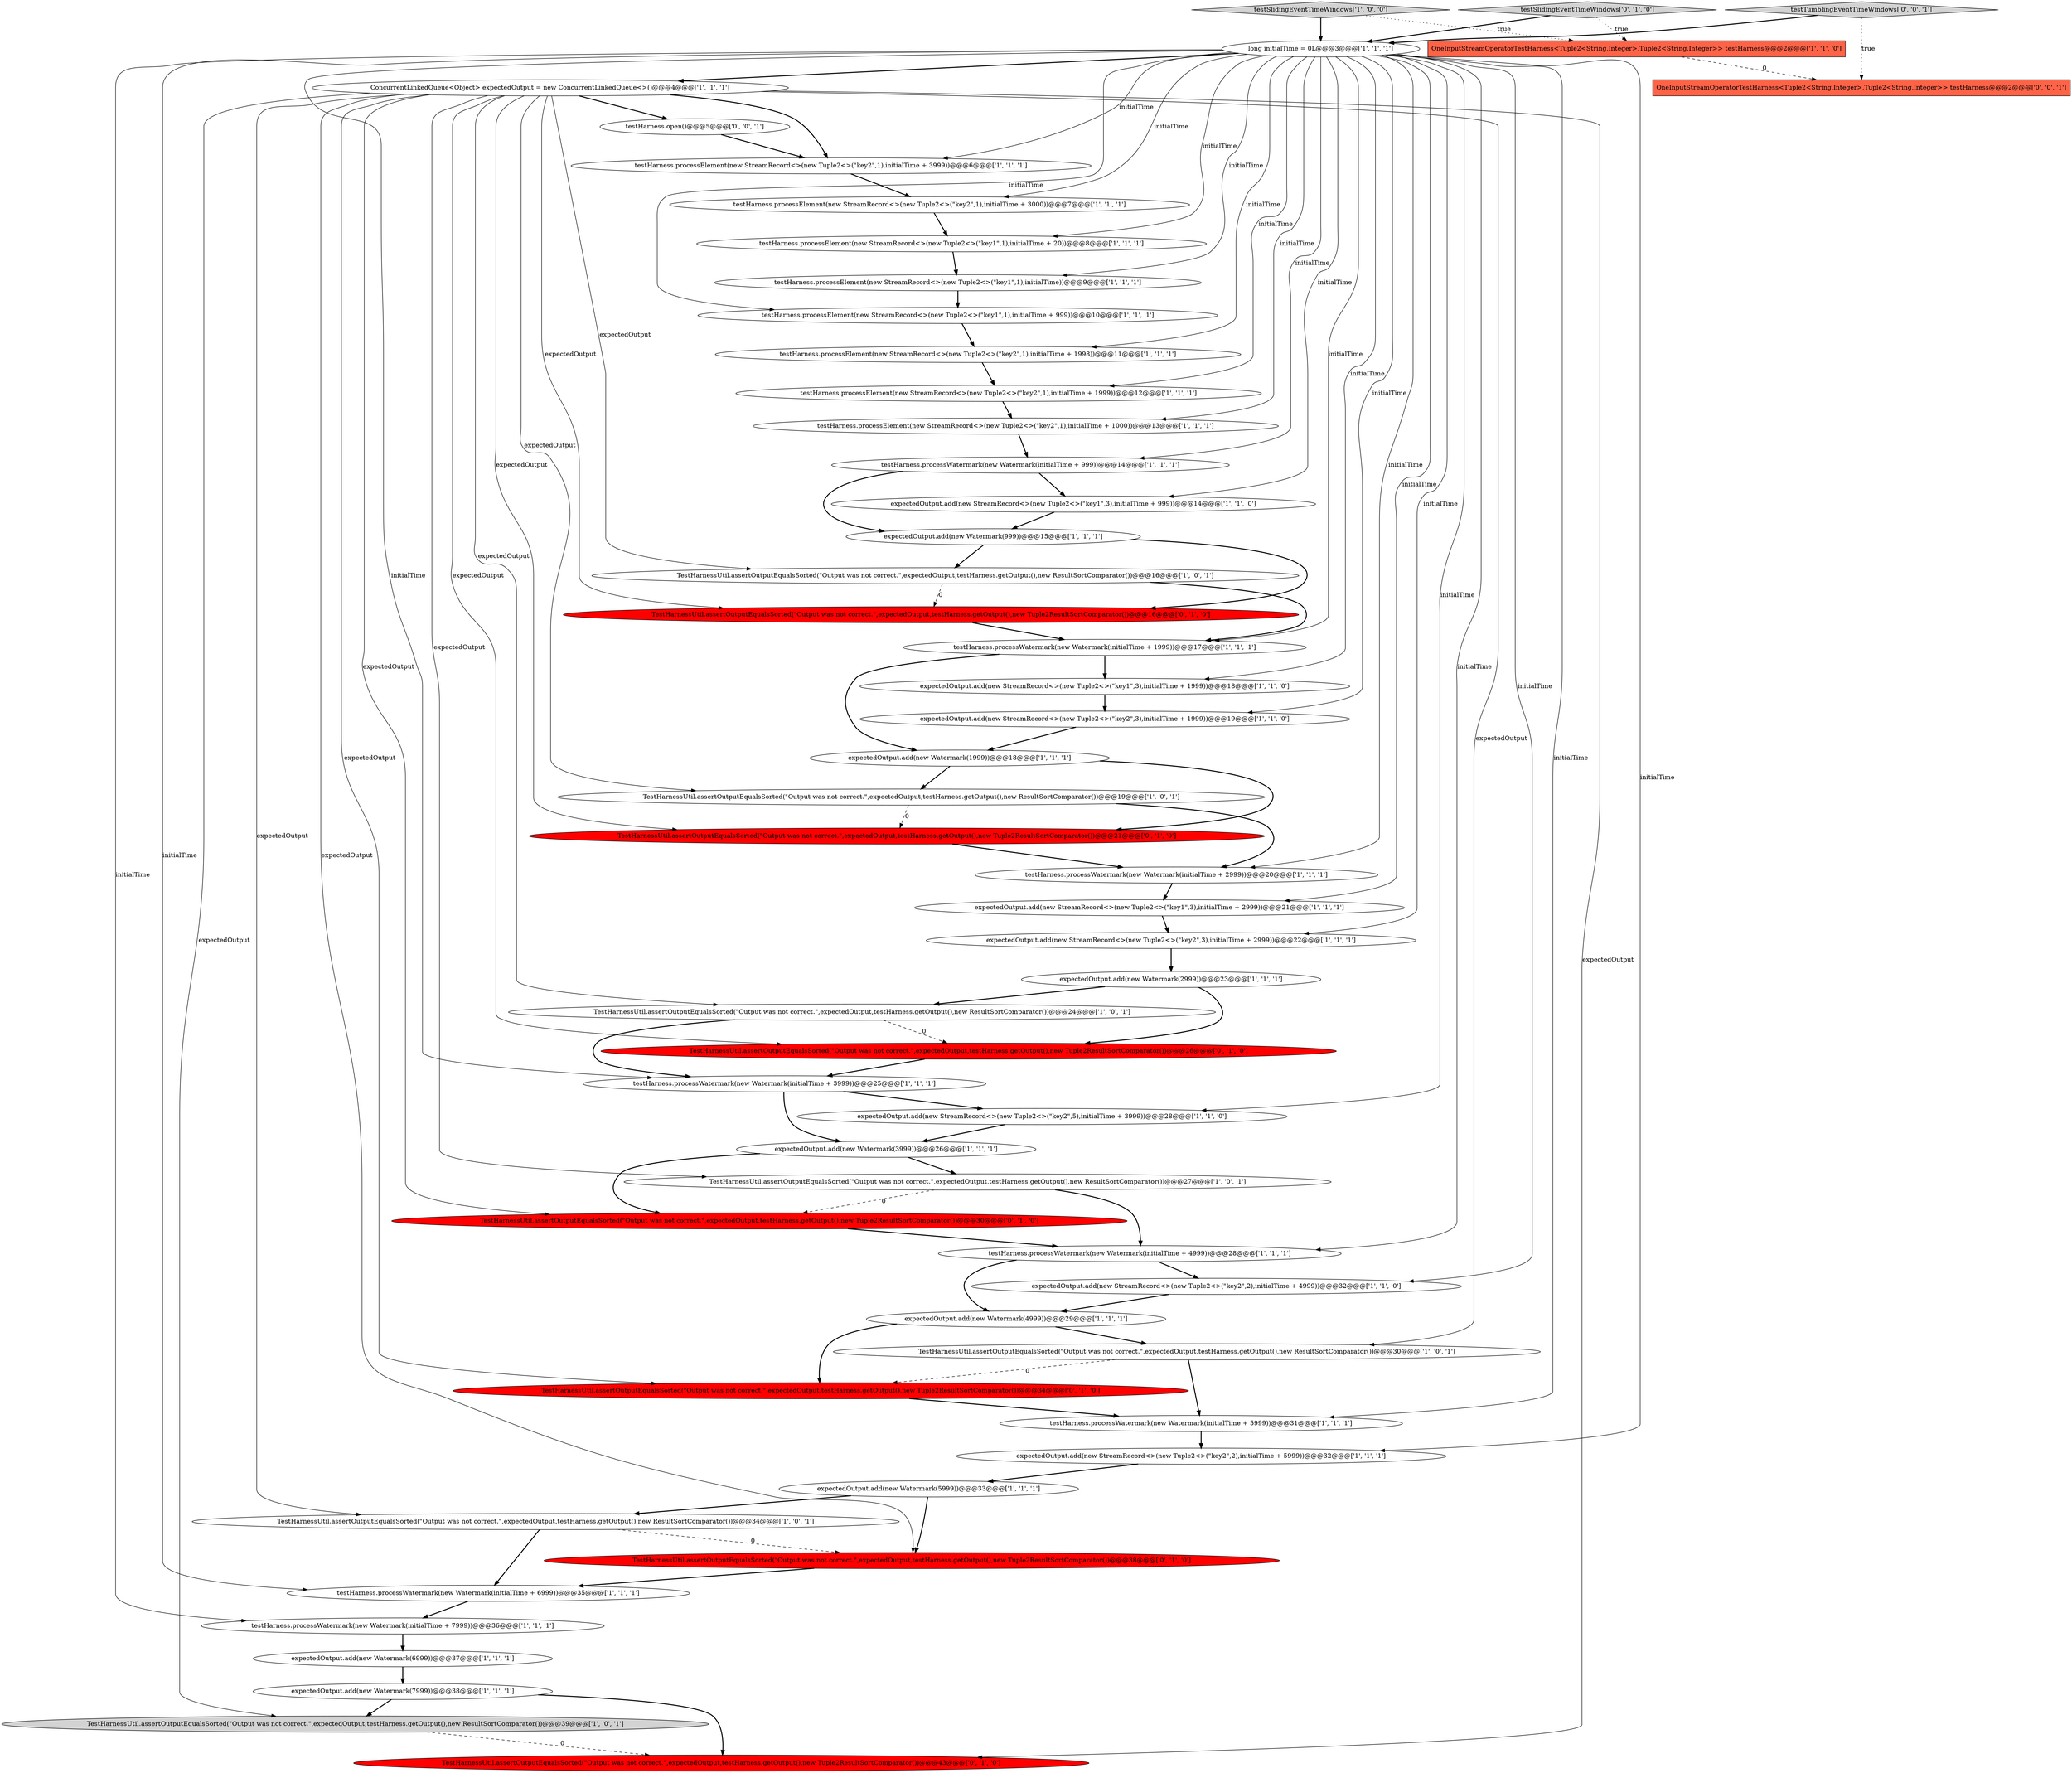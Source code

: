 digraph {
3 [style = filled, label = "expectedOutput.add(new StreamRecord<>(new Tuple2<>(\"key2\",2),initialTime + 4999))@@@32@@@['1', '1', '0']", fillcolor = white, shape = ellipse image = "AAA0AAABBB1BBB"];
32 [style = filled, label = "long initialTime = 0L@@@3@@@['1', '1', '1']", fillcolor = white, shape = ellipse image = "AAA0AAABBB1BBB"];
42 [style = filled, label = "TestHarnessUtil.assertOutputEqualsSorted(\"Output was not correct.\",expectedOutput,testHarness.getOutput(),new ResultSortComparator())@@@34@@@['1', '0', '1']", fillcolor = white, shape = ellipse image = "AAA0AAABBB1BBB"];
45 [style = filled, label = "TestHarnessUtil.assertOutputEqualsSorted(\"Output was not correct.\",expectedOutput,testHarness.getOutput(),new Tuple2ResultSortComparator())@@@21@@@['0', '1', '0']", fillcolor = red, shape = ellipse image = "AAA1AAABBB2BBB"];
20 [style = filled, label = "TestHarnessUtil.assertOutputEqualsSorted(\"Output was not correct.\",expectedOutput,testHarness.getOutput(),new ResultSortComparator())@@@27@@@['1', '0', '1']", fillcolor = white, shape = ellipse image = "AAA0AAABBB1BBB"];
52 [style = filled, label = "testHarness.open()@@@5@@@['0', '0', '1']", fillcolor = white, shape = ellipse image = "AAA0AAABBB3BBB"];
28 [style = filled, label = "expectedOutput.add(new Watermark(6999))@@@37@@@['1', '1', '1']", fillcolor = white, shape = ellipse image = "AAA0AAABBB1BBB"];
51 [style = filled, label = "testTumblingEventTimeWindows['0', '0', '1']", fillcolor = lightgray, shape = diamond image = "AAA0AAABBB3BBB"];
49 [style = filled, label = "TestHarnessUtil.assertOutputEqualsSorted(\"Output was not correct.\",expectedOutput,testHarness.getOutput(),new Tuple2ResultSortComparator())@@@34@@@['0', '1', '0']", fillcolor = red, shape = ellipse image = "AAA1AAABBB2BBB"];
22 [style = filled, label = "testHarness.processElement(new StreamRecord<>(new Tuple2<>(\"key2\",1),initialTime + 3999))@@@6@@@['1', '1', '1']", fillcolor = white, shape = ellipse image = "AAA0AAABBB1BBB"];
2 [style = filled, label = "expectedOutput.add(new StreamRecord<>(new Tuple2<>(\"key2\",3),initialTime + 2999))@@@22@@@['1', '1', '1']", fillcolor = white, shape = ellipse image = "AAA0AAABBB1BBB"];
19 [style = filled, label = "testHarness.processWatermark(new Watermark(initialTime + 2999))@@@20@@@['1', '1', '1']", fillcolor = white, shape = ellipse image = "AAA0AAABBB1BBB"];
43 [style = filled, label = "TestHarnessUtil.assertOutputEqualsSorted(\"Output was not correct.\",expectedOutput,testHarness.getOutput(),new Tuple2ResultSortComparator())@@@16@@@['0', '1', '0']", fillcolor = red, shape = ellipse image = "AAA1AAABBB2BBB"];
33 [style = filled, label = "expectedOutput.add(new Watermark(999))@@@15@@@['1', '1', '1']", fillcolor = white, shape = ellipse image = "AAA0AAABBB1BBB"];
23 [style = filled, label = "testHarness.processWatermark(new Watermark(initialTime + 3999))@@@25@@@['1', '1', '1']", fillcolor = white, shape = ellipse image = "AAA0AAABBB1BBB"];
16 [style = filled, label = "testHarness.processElement(new StreamRecord<>(new Tuple2<>(\"key1\",1),initialTime + 999))@@@10@@@['1', '1', '1']", fillcolor = white, shape = ellipse image = "AAA0AAABBB1BBB"];
34 [style = filled, label = "testHarness.processElement(new StreamRecord<>(new Tuple2<>(\"key1\",1),initialTime))@@@9@@@['1', '1', '1']", fillcolor = white, shape = ellipse image = "AAA0AAABBB1BBB"];
14 [style = filled, label = "testHarness.processElement(new StreamRecord<>(new Tuple2<>(\"key1\",1),initialTime + 20))@@@8@@@['1', '1', '1']", fillcolor = white, shape = ellipse image = "AAA0AAABBB1BBB"];
6 [style = filled, label = "ConcurrentLinkedQueue<Object> expectedOutput = new ConcurrentLinkedQueue<>()@@@4@@@['1', '1', '1']", fillcolor = white, shape = ellipse image = "AAA0AAABBB1BBB"];
29 [style = filled, label = "expectedOutput.add(new StreamRecord<>(new Tuple2<>(\"key2\",3),initialTime + 1999))@@@19@@@['1', '1', '0']", fillcolor = white, shape = ellipse image = "AAA0AAABBB1BBB"];
15 [style = filled, label = "expectedOutput.add(new StreamRecord<>(new Tuple2<>(\"key1\",3),initialTime + 1999))@@@18@@@['1', '1', '0']", fillcolor = white, shape = ellipse image = "AAA0AAABBB1BBB"];
21 [style = filled, label = "expectedOutput.add(new Watermark(3999))@@@26@@@['1', '1', '1']", fillcolor = white, shape = ellipse image = "AAA0AAABBB1BBB"];
25 [style = filled, label = "expectedOutput.add(new Watermark(5999))@@@33@@@['1', '1', '1']", fillcolor = white, shape = ellipse image = "AAA0AAABBB1BBB"];
9 [style = filled, label = "TestHarnessUtil.assertOutputEqualsSorted(\"Output was not correct.\",expectedOutput,testHarness.getOutput(),new ResultSortComparator())@@@30@@@['1', '0', '1']", fillcolor = white, shape = ellipse image = "AAA0AAABBB1BBB"];
10 [style = filled, label = "testHarness.processWatermark(new Watermark(initialTime + 1999))@@@17@@@['1', '1', '1']", fillcolor = white, shape = ellipse image = "AAA0AAABBB1BBB"];
17 [style = filled, label = "expectedOutput.add(new StreamRecord<>(new Tuple2<>(\"key2\",2),initialTime + 5999))@@@32@@@['1', '1', '1']", fillcolor = white, shape = ellipse image = "AAA0AAABBB1BBB"];
41 [style = filled, label = "TestHarnessUtil.assertOutputEqualsSorted(\"Output was not correct.\",expectedOutput,testHarness.getOutput(),new ResultSortComparator())@@@16@@@['1', '0', '1']", fillcolor = white, shape = ellipse image = "AAA0AAABBB1BBB"];
48 [style = filled, label = "testSlidingEventTimeWindows['0', '1', '0']", fillcolor = lightgray, shape = diamond image = "AAA0AAABBB2BBB"];
1 [style = filled, label = "expectedOutput.add(new Watermark(4999))@@@29@@@['1', '1', '1']", fillcolor = white, shape = ellipse image = "AAA0AAABBB1BBB"];
11 [style = filled, label = "TestHarnessUtil.assertOutputEqualsSorted(\"Output was not correct.\",expectedOutput,testHarness.getOutput(),new ResultSortComparator())@@@24@@@['1', '0', '1']", fillcolor = white, shape = ellipse image = "AAA0AAABBB1BBB"];
0 [style = filled, label = "TestHarnessUtil.assertOutputEqualsSorted(\"Output was not correct.\",expectedOutput,testHarness.getOutput(),new ResultSortComparator())@@@19@@@['1', '0', '1']", fillcolor = white, shape = ellipse image = "AAA0AAABBB1BBB"];
36 [style = filled, label = "testHarness.processElement(new StreamRecord<>(new Tuple2<>(\"key2\",1),initialTime + 1999))@@@12@@@['1', '1', '1']", fillcolor = white, shape = ellipse image = "AAA0AAABBB1BBB"];
37 [style = filled, label = "testHarness.processWatermark(new Watermark(initialTime + 5999))@@@31@@@['1', '1', '1']", fillcolor = white, shape = ellipse image = "AAA0AAABBB1BBB"];
30 [style = filled, label = "expectedOutput.add(new Watermark(7999))@@@38@@@['1', '1', '1']", fillcolor = white, shape = ellipse image = "AAA0AAABBB1BBB"];
44 [style = filled, label = "TestHarnessUtil.assertOutputEqualsSorted(\"Output was not correct.\",expectedOutput,testHarness.getOutput(),new Tuple2ResultSortComparator())@@@38@@@['0', '1', '0']", fillcolor = red, shape = ellipse image = "AAA1AAABBB2BBB"];
31 [style = filled, label = "expectedOutput.add(new StreamRecord<>(new Tuple2<>(\"key2\",5),initialTime + 3999))@@@28@@@['1', '1', '0']", fillcolor = white, shape = ellipse image = "AAA0AAABBB1BBB"];
50 [style = filled, label = "TestHarnessUtil.assertOutputEqualsSorted(\"Output was not correct.\",expectedOutput,testHarness.getOutput(),new Tuple2ResultSortComparator())@@@26@@@['0', '1', '0']", fillcolor = red, shape = ellipse image = "AAA1AAABBB2BBB"];
24 [style = filled, label = "testHarness.processWatermark(new Watermark(initialTime + 6999))@@@35@@@['1', '1', '1']", fillcolor = white, shape = ellipse image = "AAA0AAABBB1BBB"];
5 [style = filled, label = "testSlidingEventTimeWindows['1', '0', '0']", fillcolor = lightgray, shape = diamond image = "AAA0AAABBB1BBB"];
7 [style = filled, label = "expectedOutput.add(new StreamRecord<>(new Tuple2<>(\"key1\",3),initialTime + 2999))@@@21@@@['1', '1', '1']", fillcolor = white, shape = ellipse image = "AAA0AAABBB1BBB"];
35 [style = filled, label = "TestHarnessUtil.assertOutputEqualsSorted(\"Output was not correct.\",expectedOutput,testHarness.getOutput(),new ResultSortComparator())@@@39@@@['1', '0', '1']", fillcolor = lightgray, shape = ellipse image = "AAA0AAABBB1BBB"];
18 [style = filled, label = "testHarness.processElement(new StreamRecord<>(new Tuple2<>(\"key2\",1),initialTime + 3000))@@@7@@@['1', '1', '1']", fillcolor = white, shape = ellipse image = "AAA0AAABBB1BBB"];
40 [style = filled, label = "expectedOutput.add(new StreamRecord<>(new Tuple2<>(\"key1\",3),initialTime + 999))@@@14@@@['1', '1', '0']", fillcolor = white, shape = ellipse image = "AAA0AAABBB1BBB"];
38 [style = filled, label = "OneInputStreamOperatorTestHarness<Tuple2<String,Integer>,Tuple2<String,Integer>> testHarness@@@2@@@['1', '1', '0']", fillcolor = tomato, shape = box image = "AAA0AAABBB1BBB"];
46 [style = filled, label = "TestHarnessUtil.assertOutputEqualsSorted(\"Output was not correct.\",expectedOutput,testHarness.getOutput(),new Tuple2ResultSortComparator())@@@30@@@['0', '1', '0']", fillcolor = red, shape = ellipse image = "AAA1AAABBB2BBB"];
26 [style = filled, label = "testHarness.processElement(new StreamRecord<>(new Tuple2<>(\"key2\",1),initialTime + 1998))@@@11@@@['1', '1', '1']", fillcolor = white, shape = ellipse image = "AAA0AAABBB1BBB"];
53 [style = filled, label = "OneInputStreamOperatorTestHarness<Tuple2<String,Integer>,Tuple2<String,Integer>> testHarness@@@2@@@['0', '0', '1']", fillcolor = tomato, shape = box image = "AAA0AAABBB3BBB"];
4 [style = filled, label = "expectedOutput.add(new Watermark(1999))@@@18@@@['1', '1', '1']", fillcolor = white, shape = ellipse image = "AAA0AAABBB1BBB"];
39 [style = filled, label = "testHarness.processWatermark(new Watermark(initialTime + 4999))@@@28@@@['1', '1', '1']", fillcolor = white, shape = ellipse image = "AAA0AAABBB1BBB"];
8 [style = filled, label = "testHarness.processWatermark(new Watermark(initialTime + 999))@@@14@@@['1', '1', '1']", fillcolor = white, shape = ellipse image = "AAA0AAABBB1BBB"];
12 [style = filled, label = "testHarness.processWatermark(new Watermark(initialTime + 7999))@@@36@@@['1', '1', '1']", fillcolor = white, shape = ellipse image = "AAA0AAABBB1BBB"];
13 [style = filled, label = "testHarness.processElement(new StreamRecord<>(new Tuple2<>(\"key2\",1),initialTime + 1000))@@@13@@@['1', '1', '1']", fillcolor = white, shape = ellipse image = "AAA0AAABBB1BBB"];
27 [style = filled, label = "expectedOutput.add(new Watermark(2999))@@@23@@@['1', '1', '1']", fillcolor = white, shape = ellipse image = "AAA0AAABBB1BBB"];
47 [style = filled, label = "TestHarnessUtil.assertOutputEqualsSorted(\"Output was not correct.\",expectedOutput,testHarness.getOutput(),new Tuple2ResultSortComparator())@@@43@@@['0', '1', '0']", fillcolor = red, shape = ellipse image = "AAA1AAABBB2BBB"];
32->34 [style = solid, label="initialTime"];
17->25 [style = bold, label=""];
6->20 [style = solid, label="expectedOutput"];
6->22 [style = bold, label=""];
6->46 [style = solid, label="expectedOutput"];
31->21 [style = bold, label=""];
6->47 [style = solid, label="expectedOutput"];
32->19 [style = solid, label="initialTime"];
8->40 [style = bold, label=""];
32->6 [style = bold, label=""];
25->44 [style = bold, label=""];
9->37 [style = bold, label=""];
51->32 [style = bold, label=""];
32->17 [style = solid, label="initialTime"];
20->46 [style = dashed, label="0"];
21->46 [style = bold, label=""];
5->38 [style = dotted, label="true"];
32->15 [style = solid, label="initialTime"];
51->53 [style = dotted, label="true"];
41->43 [style = dashed, label="0"];
32->31 [style = solid, label="initialTime"];
32->23 [style = solid, label="initialTime"];
12->28 [style = bold, label=""];
50->23 [style = bold, label=""];
28->30 [style = bold, label=""];
0->19 [style = bold, label=""];
32->14 [style = solid, label="initialTime"];
32->16 [style = solid, label="initialTime"];
16->26 [style = bold, label=""];
33->41 [style = bold, label=""];
1->49 [style = bold, label=""];
32->13 [style = solid, label="initialTime"];
6->50 [style = solid, label="expectedOutput"];
46->39 [style = bold, label=""];
4->0 [style = bold, label=""];
6->49 [style = solid, label="expectedOutput"];
4->45 [style = bold, label=""];
6->0 [style = solid, label="expectedOutput"];
22->18 [style = bold, label=""];
32->39 [style = solid, label="initialTime"];
27->11 [style = bold, label=""];
32->3 [style = solid, label="initialTime"];
7->2 [style = bold, label=""];
20->39 [style = bold, label=""];
48->32 [style = bold, label=""];
2->27 [style = bold, label=""];
43->10 [style = bold, label=""];
30->47 [style = bold, label=""];
15->29 [style = bold, label=""];
32->2 [style = solid, label="initialTime"];
32->36 [style = solid, label="initialTime"];
23->31 [style = bold, label=""];
8->33 [style = bold, label=""];
24->12 [style = bold, label=""];
49->37 [style = bold, label=""];
32->37 [style = solid, label="initialTime"];
3->1 [style = bold, label=""];
32->29 [style = solid, label="initialTime"];
32->24 [style = solid, label="initialTime"];
32->7 [style = solid, label="initialTime"];
6->43 [style = solid, label="expectedOutput"];
6->42 [style = solid, label="expectedOutput"];
41->10 [style = bold, label=""];
42->24 [style = bold, label=""];
52->22 [style = bold, label=""];
32->12 [style = solid, label="initialTime"];
6->11 [style = solid, label="expectedOutput"];
1->9 [style = bold, label=""];
5->32 [style = bold, label=""];
40->33 [style = bold, label=""];
36->13 [style = bold, label=""];
32->10 [style = solid, label="initialTime"];
30->35 [style = bold, label=""];
34->16 [style = bold, label=""];
33->43 [style = bold, label=""];
6->45 [style = solid, label="expectedOutput"];
38->53 [style = dashed, label="0"];
25->42 [style = bold, label=""];
39->1 [style = bold, label=""];
6->35 [style = solid, label="expectedOutput"];
44->24 [style = bold, label=""];
6->44 [style = solid, label="expectedOutput"];
48->38 [style = dotted, label="true"];
0->45 [style = dashed, label="0"];
32->26 [style = solid, label="initialTime"];
6->41 [style = solid, label="expectedOutput"];
29->4 [style = bold, label=""];
10->15 [style = bold, label=""];
35->47 [style = dashed, label="0"];
26->36 [style = bold, label=""];
37->17 [style = bold, label=""];
11->50 [style = dashed, label="0"];
39->3 [style = bold, label=""];
14->34 [style = bold, label=""];
32->40 [style = solid, label="initialTime"];
9->49 [style = dashed, label="0"];
6->52 [style = bold, label=""];
42->44 [style = dashed, label="0"];
21->20 [style = bold, label=""];
23->21 [style = bold, label=""];
45->19 [style = bold, label=""];
27->50 [style = bold, label=""];
32->8 [style = solid, label="initialTime"];
10->4 [style = bold, label=""];
32->18 [style = solid, label="initialTime"];
13->8 [style = bold, label=""];
11->23 [style = bold, label=""];
19->7 [style = bold, label=""];
18->14 [style = bold, label=""];
6->9 [style = solid, label="expectedOutput"];
32->22 [style = solid, label="initialTime"];
}
